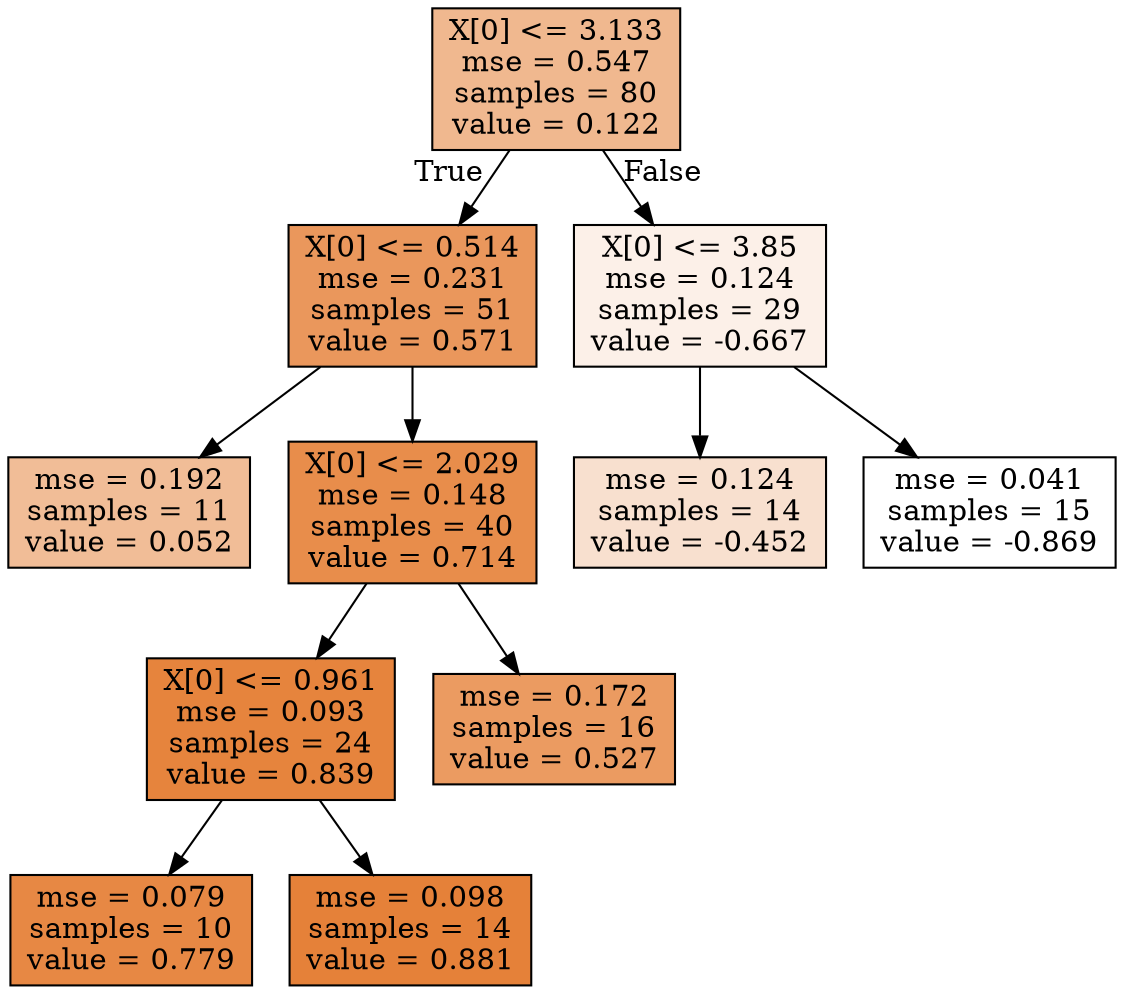 digraph Tree {
node [shape=box, style="filled", color="black"] ;
0 [label="X[0] <= 3.133\nmse = 0.547\nsamples = 80\nvalue = 0.122", fillcolor="#e5813990"] ;
1 [label="X[0] <= 0.514\nmse = 0.231\nsamples = 51\nvalue = 0.571", fillcolor="#e58139d2"] ;
0 -> 1 [labeldistance=2.5, labelangle=45, headlabel="True"] ;
2 [label="mse = 0.192\nsamples = 11\nvalue = 0.052", fillcolor="#e5813986"] ;
1 -> 2 ;
3 [label="X[0] <= 2.029\nmse = 0.148\nsamples = 40\nvalue = 0.714", fillcolor="#e58139e7"] ;
1 -> 3 ;
4 [label="X[0] <= 0.961\nmse = 0.093\nsamples = 24\nvalue = 0.839", fillcolor="#e58139f9"] ;
3 -> 4 ;
5 [label="mse = 0.079\nsamples = 10\nvalue = 0.779", fillcolor="#e58139f0"] ;
4 -> 5 ;
6 [label="mse = 0.098\nsamples = 14\nvalue = 0.881", fillcolor="#e58139ff"] ;
4 -> 6 ;
7 [label="mse = 0.172\nsamples = 16\nvalue = 0.527", fillcolor="#e58139cb"] ;
3 -> 7 ;
8 [label="X[0] <= 3.85\nmse = 0.124\nsamples = 29\nvalue = -0.667", fillcolor="#e581391d"] ;
0 -> 8 [labeldistance=2.5, labelangle=-45, headlabel="False"] ;
9 [label="mse = 0.124\nsamples = 14\nvalue = -0.452", fillcolor="#e581393d"] ;
8 -> 9 ;
10 [label="mse = 0.041\nsamples = 15\nvalue = -0.869", fillcolor="#e5813900"] ;
8 -> 10 ;
}